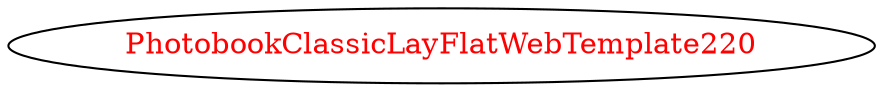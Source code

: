 digraph dependencyGraph {
 concentrate=true;
 ranksep="2.0";
 rankdir="LR"; 
 splines="ortho";
"PhotobookClassicLayFlatWebTemplate220" [fontcolor="red"];
}